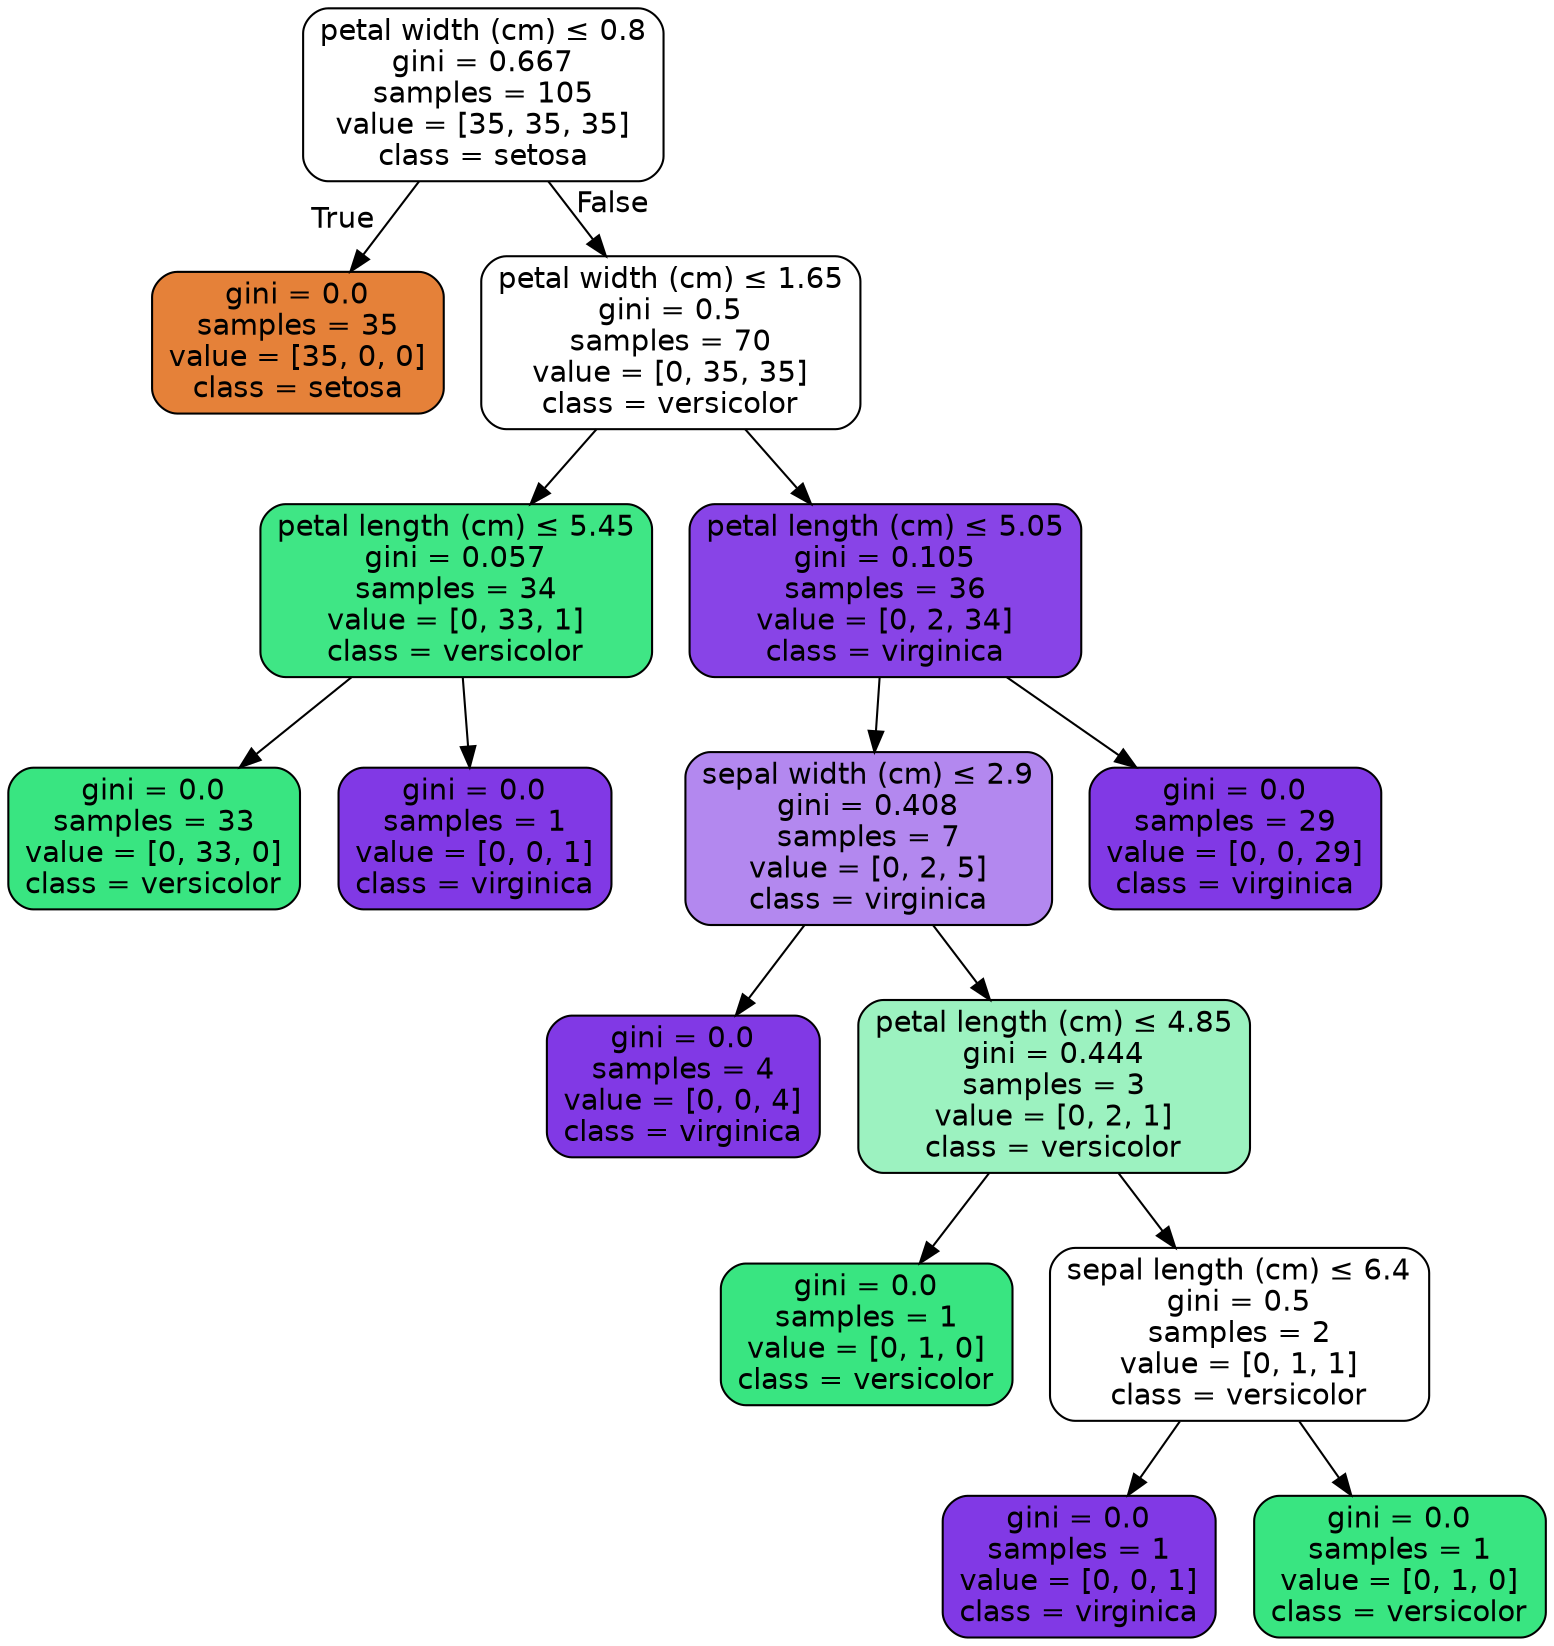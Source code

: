 digraph Tree {
node [shape=box, style="filled, rounded", color="black", fontname=helvetica] ;
edge [fontname=helvetica] ;
0 [label=<petal width (cm) &le; 0.8<br/>gini = 0.667<br/>samples = 105<br/>value = [35, 35, 35]<br/>class = setosa>, fillcolor="#e5813900"] ;
1 [label=<gini = 0.0<br/>samples = 35<br/>value = [35, 0, 0]<br/>class = setosa>, fillcolor="#e58139ff"] ;
0 -> 1 [labeldistance=2.5, labelangle=45, headlabel="True"] ;
2 [label=<petal width (cm) &le; 1.65<br/>gini = 0.5<br/>samples = 70<br/>value = [0, 35, 35]<br/>class = versicolor>, fillcolor="#39e58100"] ;
0 -> 2 [labeldistance=2.5, labelangle=-45, headlabel="False"] ;
3 [label=<petal length (cm) &le; 5.45<br/>gini = 0.057<br/>samples = 34<br/>value = [0, 33, 1]<br/>class = versicolor>, fillcolor="#39e581f7"] ;
2 -> 3 ;
4 [label=<gini = 0.0<br/>samples = 33<br/>value = [0, 33, 0]<br/>class = versicolor>, fillcolor="#39e581ff"] ;
3 -> 4 ;
5 [label=<gini = 0.0<br/>samples = 1<br/>value = [0, 0, 1]<br/>class = virginica>, fillcolor="#8139e5ff"] ;
3 -> 5 ;
6 [label=<petal length (cm) &le; 5.05<br/>gini = 0.105<br/>samples = 36<br/>value = [0, 2, 34]<br/>class = virginica>, fillcolor="#8139e5f0"] ;
2 -> 6 ;
7 [label=<sepal width (cm) &le; 2.9<br/>gini = 0.408<br/>samples = 7<br/>value = [0, 2, 5]<br/>class = virginica>, fillcolor="#8139e599"] ;
6 -> 7 ;
8 [label=<gini = 0.0<br/>samples = 4<br/>value = [0, 0, 4]<br/>class = virginica>, fillcolor="#8139e5ff"] ;
7 -> 8 ;
9 [label=<petal length (cm) &le; 4.85<br/>gini = 0.444<br/>samples = 3<br/>value = [0, 2, 1]<br/>class = versicolor>, fillcolor="#39e5817f"] ;
7 -> 9 ;
10 [label=<gini = 0.0<br/>samples = 1<br/>value = [0, 1, 0]<br/>class = versicolor>, fillcolor="#39e581ff"] ;
9 -> 10 ;
11 [label=<sepal length (cm) &le; 6.4<br/>gini = 0.5<br/>samples = 2<br/>value = [0, 1, 1]<br/>class = versicolor>, fillcolor="#39e58100"] ;
9 -> 11 ;
12 [label=<gini = 0.0<br/>samples = 1<br/>value = [0, 0, 1]<br/>class = virginica>, fillcolor="#8139e5ff"] ;
11 -> 12 ;
13 [label=<gini = 0.0<br/>samples = 1<br/>value = [0, 1, 0]<br/>class = versicolor>, fillcolor="#39e581ff"] ;
11 -> 13 ;
14 [label=<gini = 0.0<br/>samples = 29<br/>value = [0, 0, 29]<br/>class = virginica>, fillcolor="#8139e5ff"] ;
6 -> 14 ;
}
